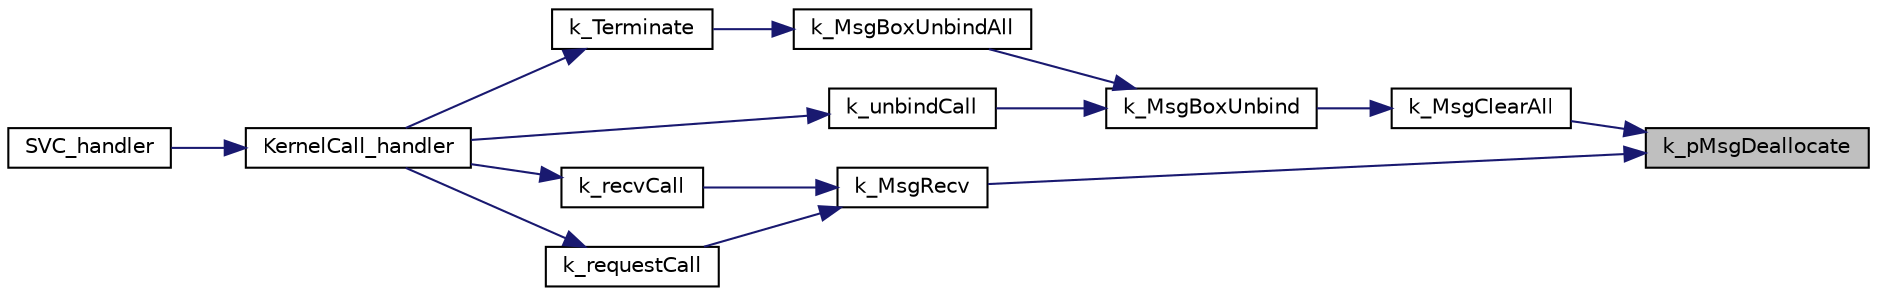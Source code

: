 digraph "k_pMsgDeallocate"
{
 // LATEX_PDF_SIZE
  edge [fontname="Helvetica",fontsize="10",labelfontname="Helvetica",labelfontsize="10"];
  node [fontname="Helvetica",fontsize="10",shape=record];
  rankdir="RL";
  Node1 [label="k_pMsgDeallocate",height=0.2,width=0.4,color="black", fillcolor="grey75", style="filled", fontcolor="black",tooltip="De-allocates a message."];
  Node1 -> Node2 [dir="back",color="midnightblue",fontsize="10",style="solid",fontname="Helvetica"];
  Node2 [label="k_MsgClearAll",height=0.2,width=0.4,color="black", fillcolor="white", style="filled",URL="$k__messaging_8h.html#a343391f72abbf77fc8d2958500298af1",tooltip="Clears all Messages currently in the message box."];
  Node2 -> Node3 [dir="back",color="midnightblue",fontsize="10",style="solid",fontname="Helvetica"];
  Node3 [label="k_MsgBoxUnbind",height=0.2,width=0.4,color="black", fillcolor="white", style="filled",URL="$k__messaging_8h.html#a634e8b22ad815f934aa721f3bffc5630",tooltip="Unbinds a message box from a process."];
  Node3 -> Node4 [dir="back",color="midnightblue",fontsize="10",style="solid",fontname="Helvetica"];
  Node4 [label="k_MsgBoxUnbindAll",height=0.2,width=0.4,color="black", fillcolor="white", style="filled",URL="$k__messaging_8h.html#aa10175dda682467af0afb21aa1785efc",tooltip="Unbinds all message boxes bound to a process."];
  Node4 -> Node5 [dir="back",color="midnightblue",fontsize="10",style="solid",fontname="Helvetica"];
  Node5 [label="k_Terminate",height=0.2,width=0.4,color="black", fillcolor="white", style="filled",URL="$k__handlers_8h.html#aadffaeb748922aa217329a31c4663a95",tooltip="Terminates the running process."];
  Node5 -> Node6 [dir="back",color="midnightblue",fontsize="10",style="solid",fontname="Helvetica"];
  Node6 [label="KernelCall_handler",height=0.2,width=0.4,color="black", fillcolor="white", style="filled",URL="$k__handlers_8h.html#a53c69e53135737e747747a3a6eb8dd69",tooltip="Kernel Call Handler function."];
  Node6 -> Node7 [dir="back",color="midnightblue",fontsize="10",style="solid",fontname="Helvetica"];
  Node7 [label="SVC_handler",height=0.2,width=0.4,color="black", fillcolor="white", style="filled",URL="$k__handlers_8c.html#a5703d8fe19774bd873f7d7db5cd60242",tooltip="Supervisor Call trap handler."];
  Node3 -> Node8 [dir="back",color="midnightblue",fontsize="10",style="solid",fontname="Helvetica"];
  Node8 [label="k_unbindCall",height=0.2,width=0.4,color="black", fillcolor="white", style="filled",URL="$k__handlers_8h.html#a276094c1bdb99ff7f5fad586760f28d1",tooltip="Performs all operations required for unbinding a message box to running process."];
  Node8 -> Node6 [dir="back",color="midnightblue",fontsize="10",style="solid",fontname="Helvetica"];
  Node1 -> Node9 [dir="back",color="midnightblue",fontsize="10",style="solid",fontname="Helvetica"];
  Node9 [label="k_MsgRecv",height=0.2,width=0.4,color="black", fillcolor="white", style="filled",URL="$k__messaging_8h.html#a410b0e1c8cc0056a178c1ef49ad45bc4",tooltip="Recieves a message from a process to another."];
  Node9 -> Node10 [dir="back",color="midnightblue",fontsize="10",style="solid",fontname="Helvetica"];
  Node10 [label="k_recvCall",height=0.2,width=0.4,color="black", fillcolor="white", style="filled",URL="$k__handlers_8h.html#ae6d9745010d84afa874ab46ec9a85790",tooltip="Performs all operations required to receive a message from a message box to a message box belonging t..."];
  Node10 -> Node6 [dir="back",color="midnightblue",fontsize="10",style="solid",fontname="Helvetica"];
  Node9 -> Node11 [dir="back",color="midnightblue",fontsize="10",style="solid",fontname="Helvetica"];
  Node11 [label="k_requestCall",height=0.2,width=0.4,color="black", fillcolor="white", style="filled",URL="$k__handlers_8h.html#a868c3d8f4b853b0704586dc61488138e",tooltip="Performs all operations required to perform the request transaction between a message box belonging t..."];
  Node11 -> Node6 [dir="back",color="midnightblue",fontsize="10",style="solid",fontname="Helvetica"];
}
